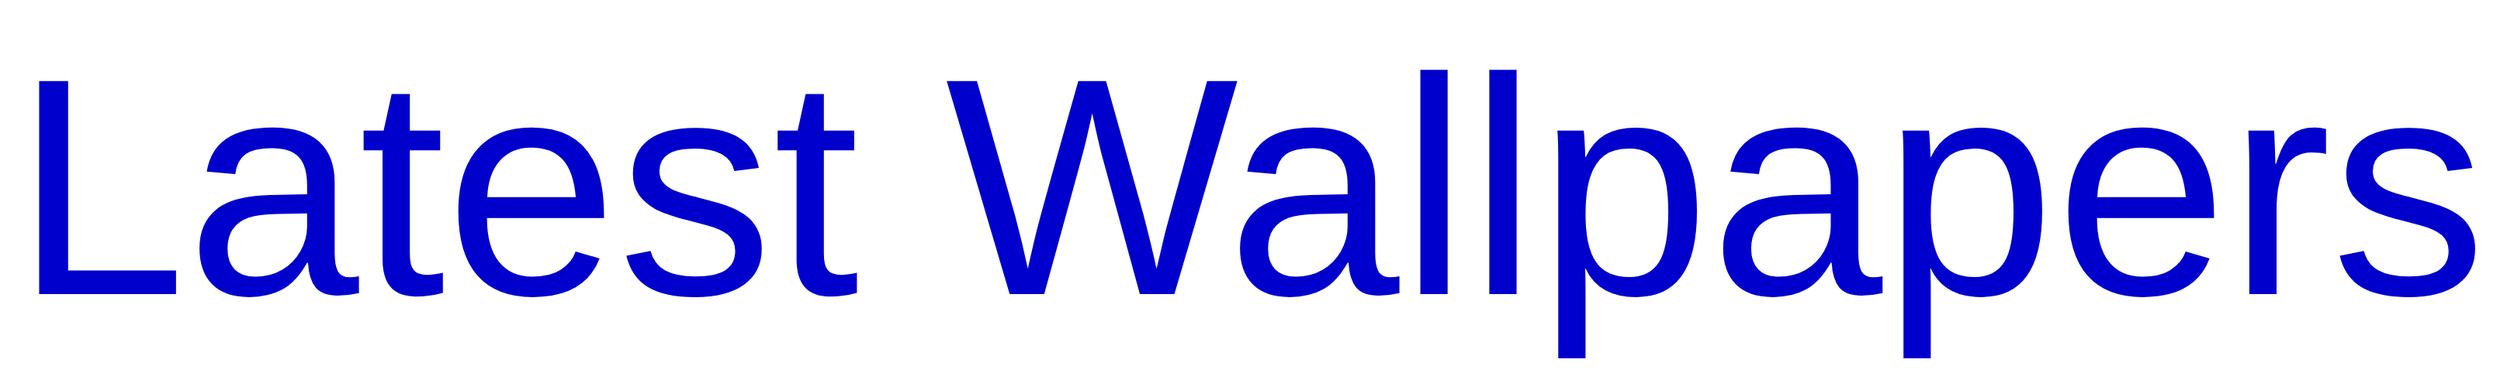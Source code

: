 <mxfile version="13.9.9" type="device"><diagram id="F3sg7pIWkLFeRgx3RHTf" name="Page-1"><mxGraphModel dx="1718" dy="1650" grid="1" gridSize="10" guides="1" tooltips="1" connect="1" arrows="1" fold="1" page="1" pageScale="1" pageWidth="850" pageHeight="1100" math="0" shadow="0"><root><mxCell id="0"/><mxCell id="1" parent="0"/><mxCell id="gxNApeKsyo74gUwfqTkp-1" value="&lt;font style=&quot;font-size: 200px&quot; color=&quot;#0000cc&quot;&gt;Latest Wallpapers&lt;/font&gt;" style="text;html=1;align=center;verticalAlign=middle;resizable=0;points=[];autosize=1;" vertex="1" parent="1"><mxGeometry x="-420" y="70" width="1610" height="80" as="geometry"/></mxCell></root></mxGraphModel></diagram></mxfile>